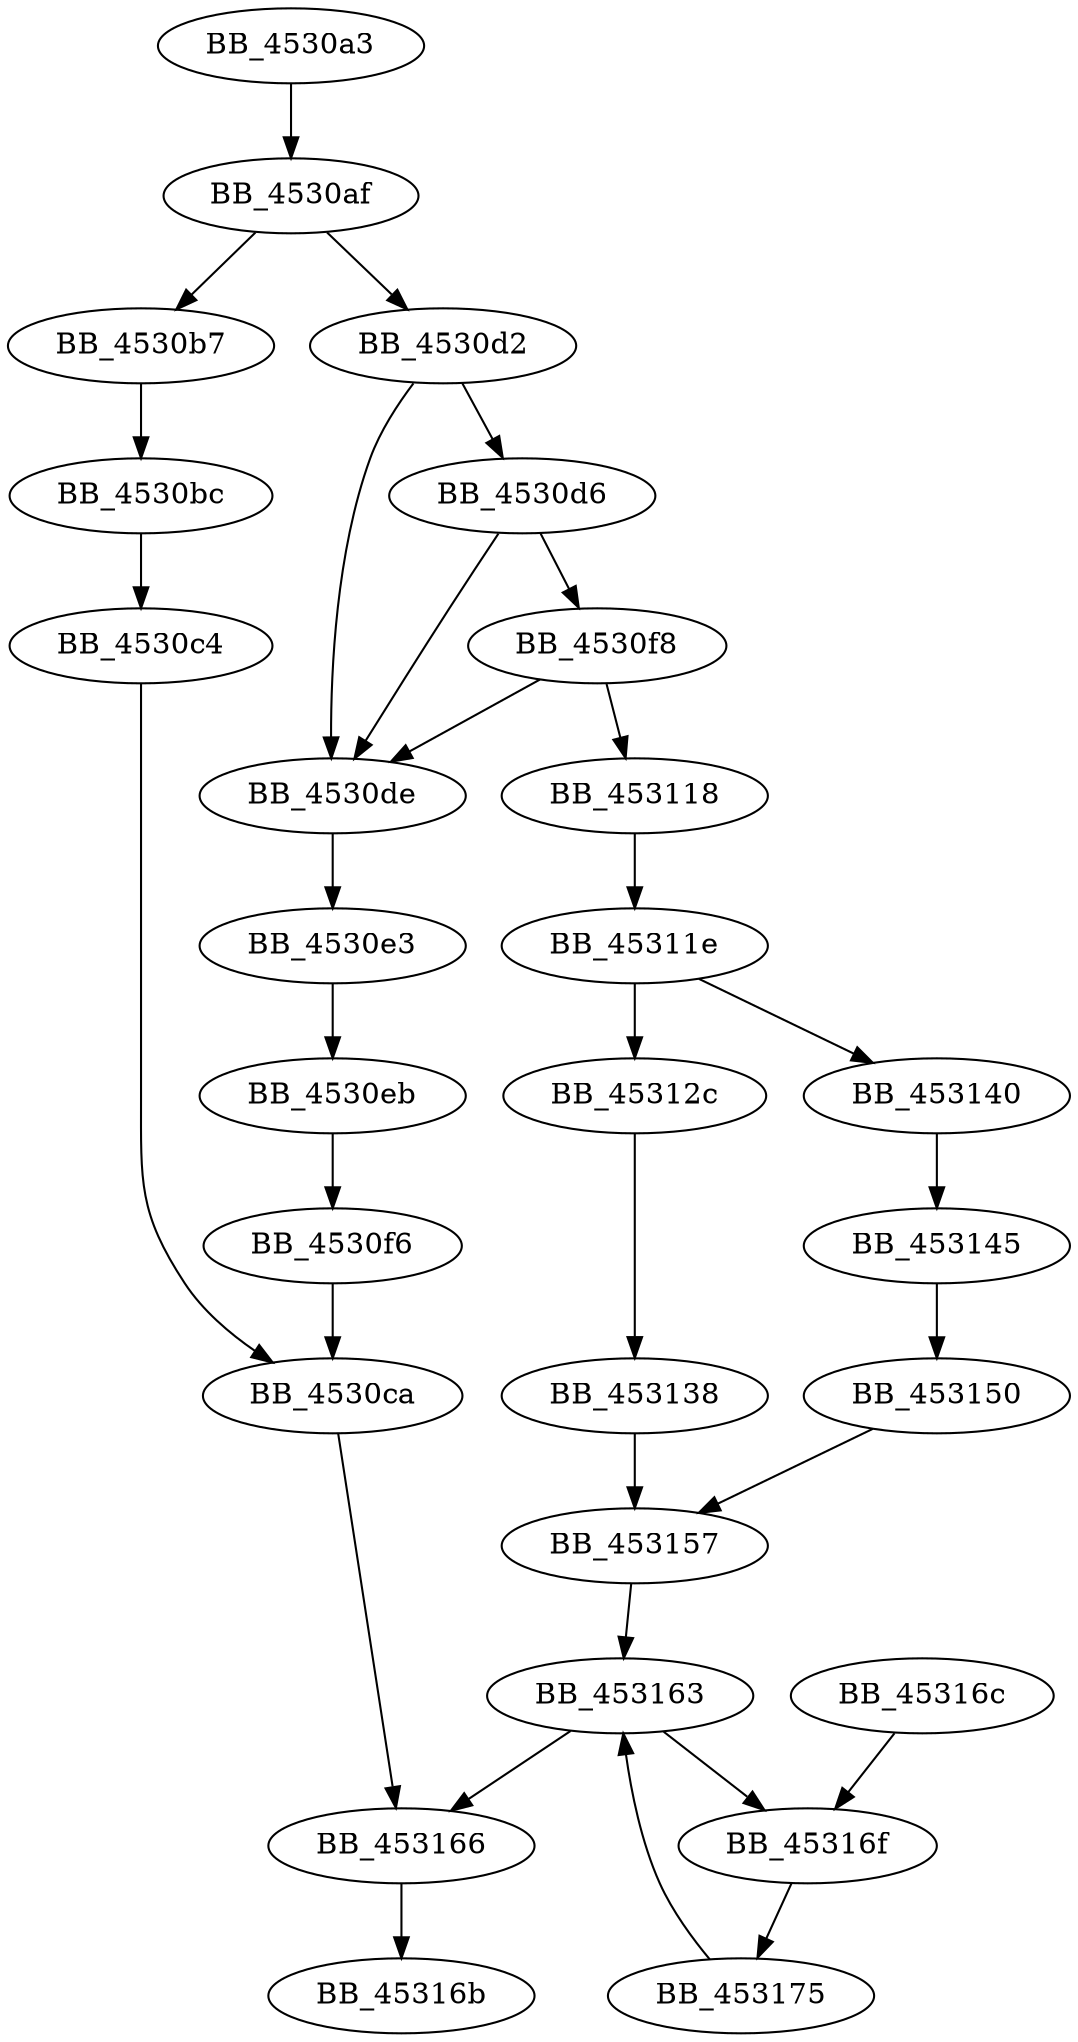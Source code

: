 DiGraph sub_4530A3{
BB_4530a3->BB_4530af
BB_4530af->BB_4530b7
BB_4530af->BB_4530d2
BB_4530b7->BB_4530bc
BB_4530bc->BB_4530c4
BB_4530c4->BB_4530ca
BB_4530ca->BB_453166
BB_4530d2->BB_4530d6
BB_4530d2->BB_4530de
BB_4530d6->BB_4530de
BB_4530d6->BB_4530f8
BB_4530de->BB_4530e3
BB_4530e3->BB_4530eb
BB_4530eb->BB_4530f6
BB_4530f6->BB_4530ca
BB_4530f8->BB_4530de
BB_4530f8->BB_453118
BB_453118->BB_45311e
BB_45311e->BB_45312c
BB_45311e->BB_453140
BB_45312c->BB_453138
BB_453138->BB_453157
BB_453140->BB_453145
BB_453145->BB_453150
BB_453150->BB_453157
BB_453157->BB_453163
BB_453163->BB_453166
BB_453163->BB_45316f
BB_453166->BB_45316b
BB_45316c->BB_45316f
BB_45316f->BB_453175
BB_453175->BB_453163
}
